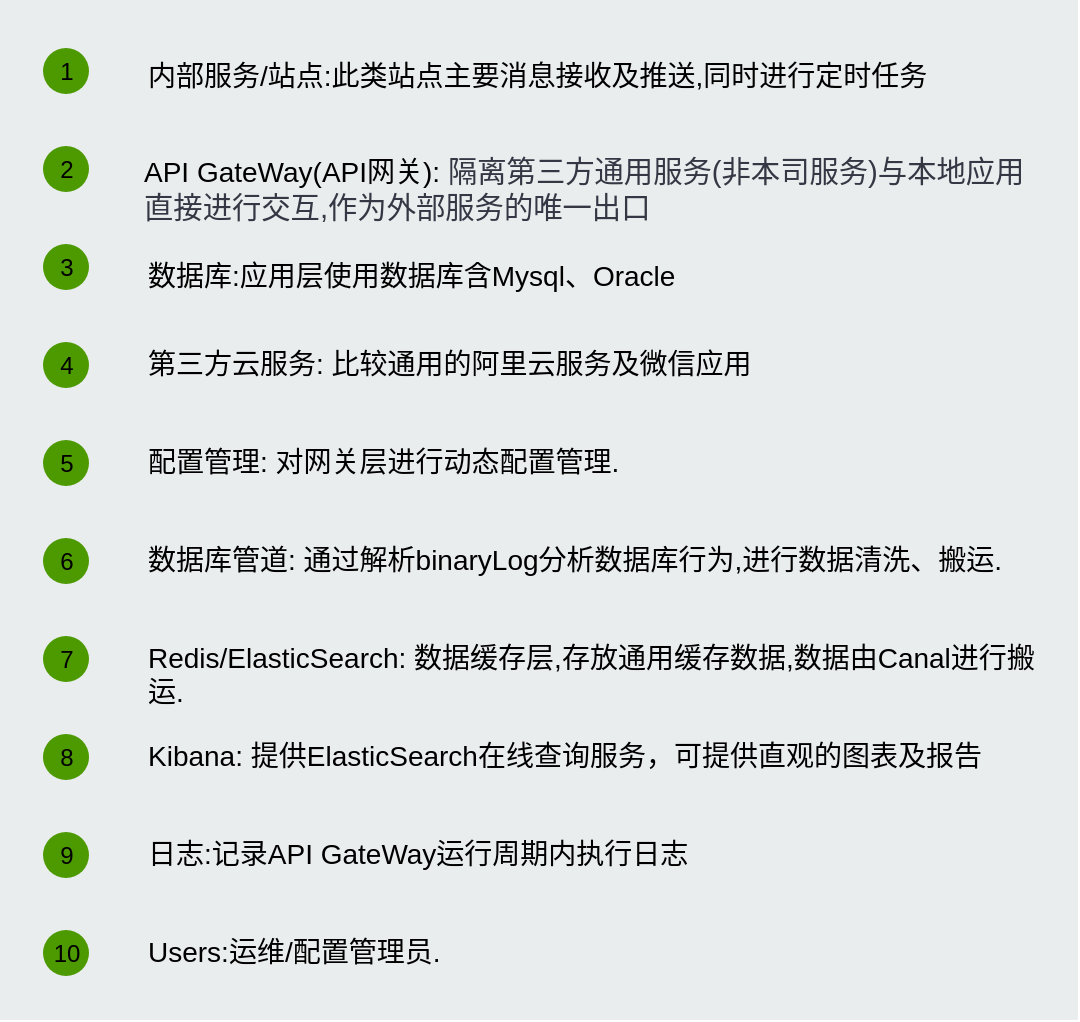 <mxfile version="13.8.1" type="github">
  <diagram id="jqOhDni-oQEerBtIIdov" name="Page-1">
    <mxGraphModel dx="1422" dy="777" grid="1" gridSize="10" guides="1" tooltips="1" connect="1" arrows="1" fold="1" page="1" pageScale="1" pageWidth="827" pageHeight="1169" math="0" shadow="0">
      <root>
        <mxCell id="0" />
        <mxCell id="1" parent="0" />
        <mxCell id="2sxuf5Y_pAdE7AjlEddM-1" value="" style="rounded=0;whiteSpace=wrap;html=1;fillColor=#EAEDED;fontSize=22;fontColor=#FFFFFF;strokeColor=none;labelBackgroundColor=none;" vertex="1" parent="1">
          <mxGeometry x="144" y="50" width="539" height="510" as="geometry" />
        </mxCell>
        <mxCell id="2sxuf5Y_pAdE7AjlEddM-2" value="&lt;span&gt;内部服务/站点:此类站点主要消息接收及推送,同时进行定时任务&lt;/span&gt;" style="text;html=1;align=left;verticalAlign=top;spacingTop=-4;fontSize=14;labelBackgroundColor=none;whiteSpace=wrap;" vertex="1" parent="1">
          <mxGeometry x="215.5" y="77.25" width="449" height="32.5" as="geometry" />
        </mxCell>
        <mxCell id="2sxuf5Y_pAdE7AjlEddM-3" value="1" style="ellipse;whiteSpace=wrap;html=1;aspect=fixed;fillColor=#4D9900;strokeColor=none;labelBackgroundColor=none;" vertex="1" parent="1">
          <mxGeometry x="165.5" y="74" width="23" height="23" as="geometry" />
        </mxCell>
        <mxCell id="2sxuf5Y_pAdE7AjlEddM-4" value="&lt;span&gt;API GateWay(API网关):&amp;nbsp;&lt;/span&gt;&lt;span id=&quot;docs-internal-guid-dd0a6776-7fff-c518-27d1-3884f40e37ec&quot;&gt;&lt;span style=&quot;font-size: 11pt ; font-family: &amp;#34;arial&amp;#34; ; color: rgb(53 , 55 , 68) ; background-color: transparent ; vertical-align: baseline&quot;&gt;隔离第三方通用服务(非本司服务)与本地应用直接进行交互,作为外部服务的唯一出口 &lt;/span&gt;&lt;/span&gt;&lt;span&gt;&lt;br&gt;&amp;nbsp;&lt;/span&gt;" style="text;html=1;align=left;verticalAlign=top;spacingTop=-4;fontSize=14;labelBackgroundColor=none;whiteSpace=wrap;" vertex="1" parent="1">
          <mxGeometry x="214" y="124.5" width="449" height="42" as="geometry" />
        </mxCell>
        <mxCell id="2sxuf5Y_pAdE7AjlEddM-5" value="2" style="ellipse;whiteSpace=wrap;html=1;aspect=fixed;fillColor=#4D9900;strokeColor=none;labelBackgroundColor=none;" vertex="1" parent="1">
          <mxGeometry x="165.5" y="123" width="23" height="23" as="geometry" />
        </mxCell>
        <mxCell id="2sxuf5Y_pAdE7AjlEddM-6" value="&lt;span&gt;数据库:应用层使用数据库含Mysql、Oracle&lt;/span&gt;" style="text;html=1;align=left;verticalAlign=top;spacingTop=-4;fontSize=14;labelBackgroundColor=none;whiteSpace=wrap;" vertex="1" parent="1">
          <mxGeometry x="215.5" y="177" width="449" height="30" as="geometry" />
        </mxCell>
        <mxCell id="2sxuf5Y_pAdE7AjlEddM-7" value="3" style="ellipse;whiteSpace=wrap;html=1;aspect=fixed;fillColor=#4D9900;strokeColor=none;labelBackgroundColor=none;" vertex="1" parent="1">
          <mxGeometry x="165.5" y="172" width="23" height="23" as="geometry" />
        </mxCell>
        <mxCell id="2sxuf5Y_pAdE7AjlEddM-8" value="第三方云服务: 比较通用的阿里云服务及微信应用" style="text;html=1;align=left;verticalAlign=top;spacingTop=-4;fontSize=14;labelBackgroundColor=none;whiteSpace=wrap;" vertex="1" parent="1">
          <mxGeometry x="215.5" y="221" width="449" height="30" as="geometry" />
        </mxCell>
        <mxCell id="2sxuf5Y_pAdE7AjlEddM-9" value="4" style="ellipse;whiteSpace=wrap;html=1;aspect=fixed;fillColor=#4D9900;strokeColor=none;labelBackgroundColor=none;" vertex="1" parent="1">
          <mxGeometry x="165.5" y="221" width="23" height="23" as="geometry" />
        </mxCell>
        <mxCell id="2sxuf5Y_pAdE7AjlEddM-10" value="&lt;span&gt;配置管理: 对网关层进行动态配置管理.&lt;/span&gt;" style="text;html=1;align=left;verticalAlign=top;spacingTop=-4;fontSize=14;labelBackgroundColor=none;whiteSpace=wrap;" vertex="1" parent="1">
          <mxGeometry x="215.5" y="270" width="449" height="30" as="geometry" />
        </mxCell>
        <mxCell id="2sxuf5Y_pAdE7AjlEddM-11" value="5" style="ellipse;whiteSpace=wrap;html=1;aspect=fixed;fillColor=#4D9900;strokeColor=none;labelBackgroundColor=none;" vertex="1" parent="1">
          <mxGeometry x="165.5" y="270" width="23" height="23" as="geometry" />
        </mxCell>
        <mxCell id="2sxuf5Y_pAdE7AjlEddM-12" value="&lt;span&gt;数据库管道: 通过解析binaryLog分析数据库行为,进行数据清洗、搬运.&lt;/span&gt;" style="text;html=1;align=left;verticalAlign=top;spacingTop=-4;fontSize=14;labelBackgroundColor=none;whiteSpace=wrap;" vertex="1" parent="1">
          <mxGeometry x="215.5" y="319" width="449" height="30" as="geometry" />
        </mxCell>
        <mxCell id="2sxuf5Y_pAdE7AjlEddM-13" value="6" style="ellipse;whiteSpace=wrap;html=1;aspect=fixed;fillColor=#4D9900;strokeColor=none;labelBackgroundColor=none;" vertex="1" parent="1">
          <mxGeometry x="165.5" y="319" width="23" height="23" as="geometry" />
        </mxCell>
        <mxCell id="2sxuf5Y_pAdE7AjlEddM-14" value="&lt;span&gt;Redis/ElasticSearch: 数据缓存层,存放通用缓存数据,数据由Canal进行搬运.&lt;/span&gt;" style="text;html=1;align=left;verticalAlign=top;spacingTop=-4;fontSize=14;labelBackgroundColor=none;whiteSpace=wrap;" vertex="1" parent="1">
          <mxGeometry x="215.5" y="368" width="449" height="40" as="geometry" />
        </mxCell>
        <mxCell id="2sxuf5Y_pAdE7AjlEddM-15" value="7" style="ellipse;whiteSpace=wrap;html=1;aspect=fixed;fillColor=#4D9900;strokeColor=none;labelBackgroundColor=none;" vertex="1" parent="1">
          <mxGeometry x="165.5" y="368" width="23" height="23" as="geometry" />
        </mxCell>
        <mxCell id="2sxuf5Y_pAdE7AjlEddM-16" value="&lt;span&gt;Kibana: 提供ElasticSearch在线查询服务，可提供直观的图表及报告&lt;/span&gt;" style="text;html=1;align=left;verticalAlign=top;spacingTop=-4;fontSize=14;labelBackgroundColor=none;whiteSpace=wrap;" vertex="1" parent="1">
          <mxGeometry x="215.5" y="417" width="449" height="30" as="geometry" />
        </mxCell>
        <mxCell id="2sxuf5Y_pAdE7AjlEddM-17" value="8" style="ellipse;whiteSpace=wrap;html=1;aspect=fixed;fillColor=#4D9900;strokeColor=none;labelBackgroundColor=none;" vertex="1" parent="1">
          <mxGeometry x="165.5" y="417" width="23" height="23" as="geometry" />
        </mxCell>
        <mxCell id="2sxuf5Y_pAdE7AjlEddM-18" value="&lt;span&gt;日志:记录API GateWay运行周期内执行日志&lt;/span&gt;" style="text;html=1;align=left;verticalAlign=top;spacingTop=-4;fontSize=14;labelBackgroundColor=none;whiteSpace=wrap;" vertex="1" parent="1">
          <mxGeometry x="215.5" y="466" width="449" height="20" as="geometry" />
        </mxCell>
        <mxCell id="2sxuf5Y_pAdE7AjlEddM-19" value="9" style="ellipse;whiteSpace=wrap;html=1;aspect=fixed;fillColor=#4D9900;strokeColor=none;labelBackgroundColor=none;" vertex="1" parent="1">
          <mxGeometry x="165.5" y="466" width="23" height="23" as="geometry" />
        </mxCell>
        <mxCell id="2sxuf5Y_pAdE7AjlEddM-20" value="&lt;span&gt;Users:运维/配置管理员.&lt;/span&gt;" style="text;html=1;align=left;verticalAlign=top;spacingTop=-4;fontSize=14;labelBackgroundColor=none;whiteSpace=wrap;" vertex="1" parent="1">
          <mxGeometry x="215.5" y="515" width="449" height="20" as="geometry" />
        </mxCell>
        <mxCell id="2sxuf5Y_pAdE7AjlEddM-21" value="10" style="ellipse;whiteSpace=wrap;html=1;aspect=fixed;fillColor=#4D9900;strokeColor=none;labelBackgroundColor=none;" vertex="1" parent="1">
          <mxGeometry x="165.5" y="515" width="23" height="23" as="geometry" />
        </mxCell>
      </root>
    </mxGraphModel>
  </diagram>
</mxfile>
